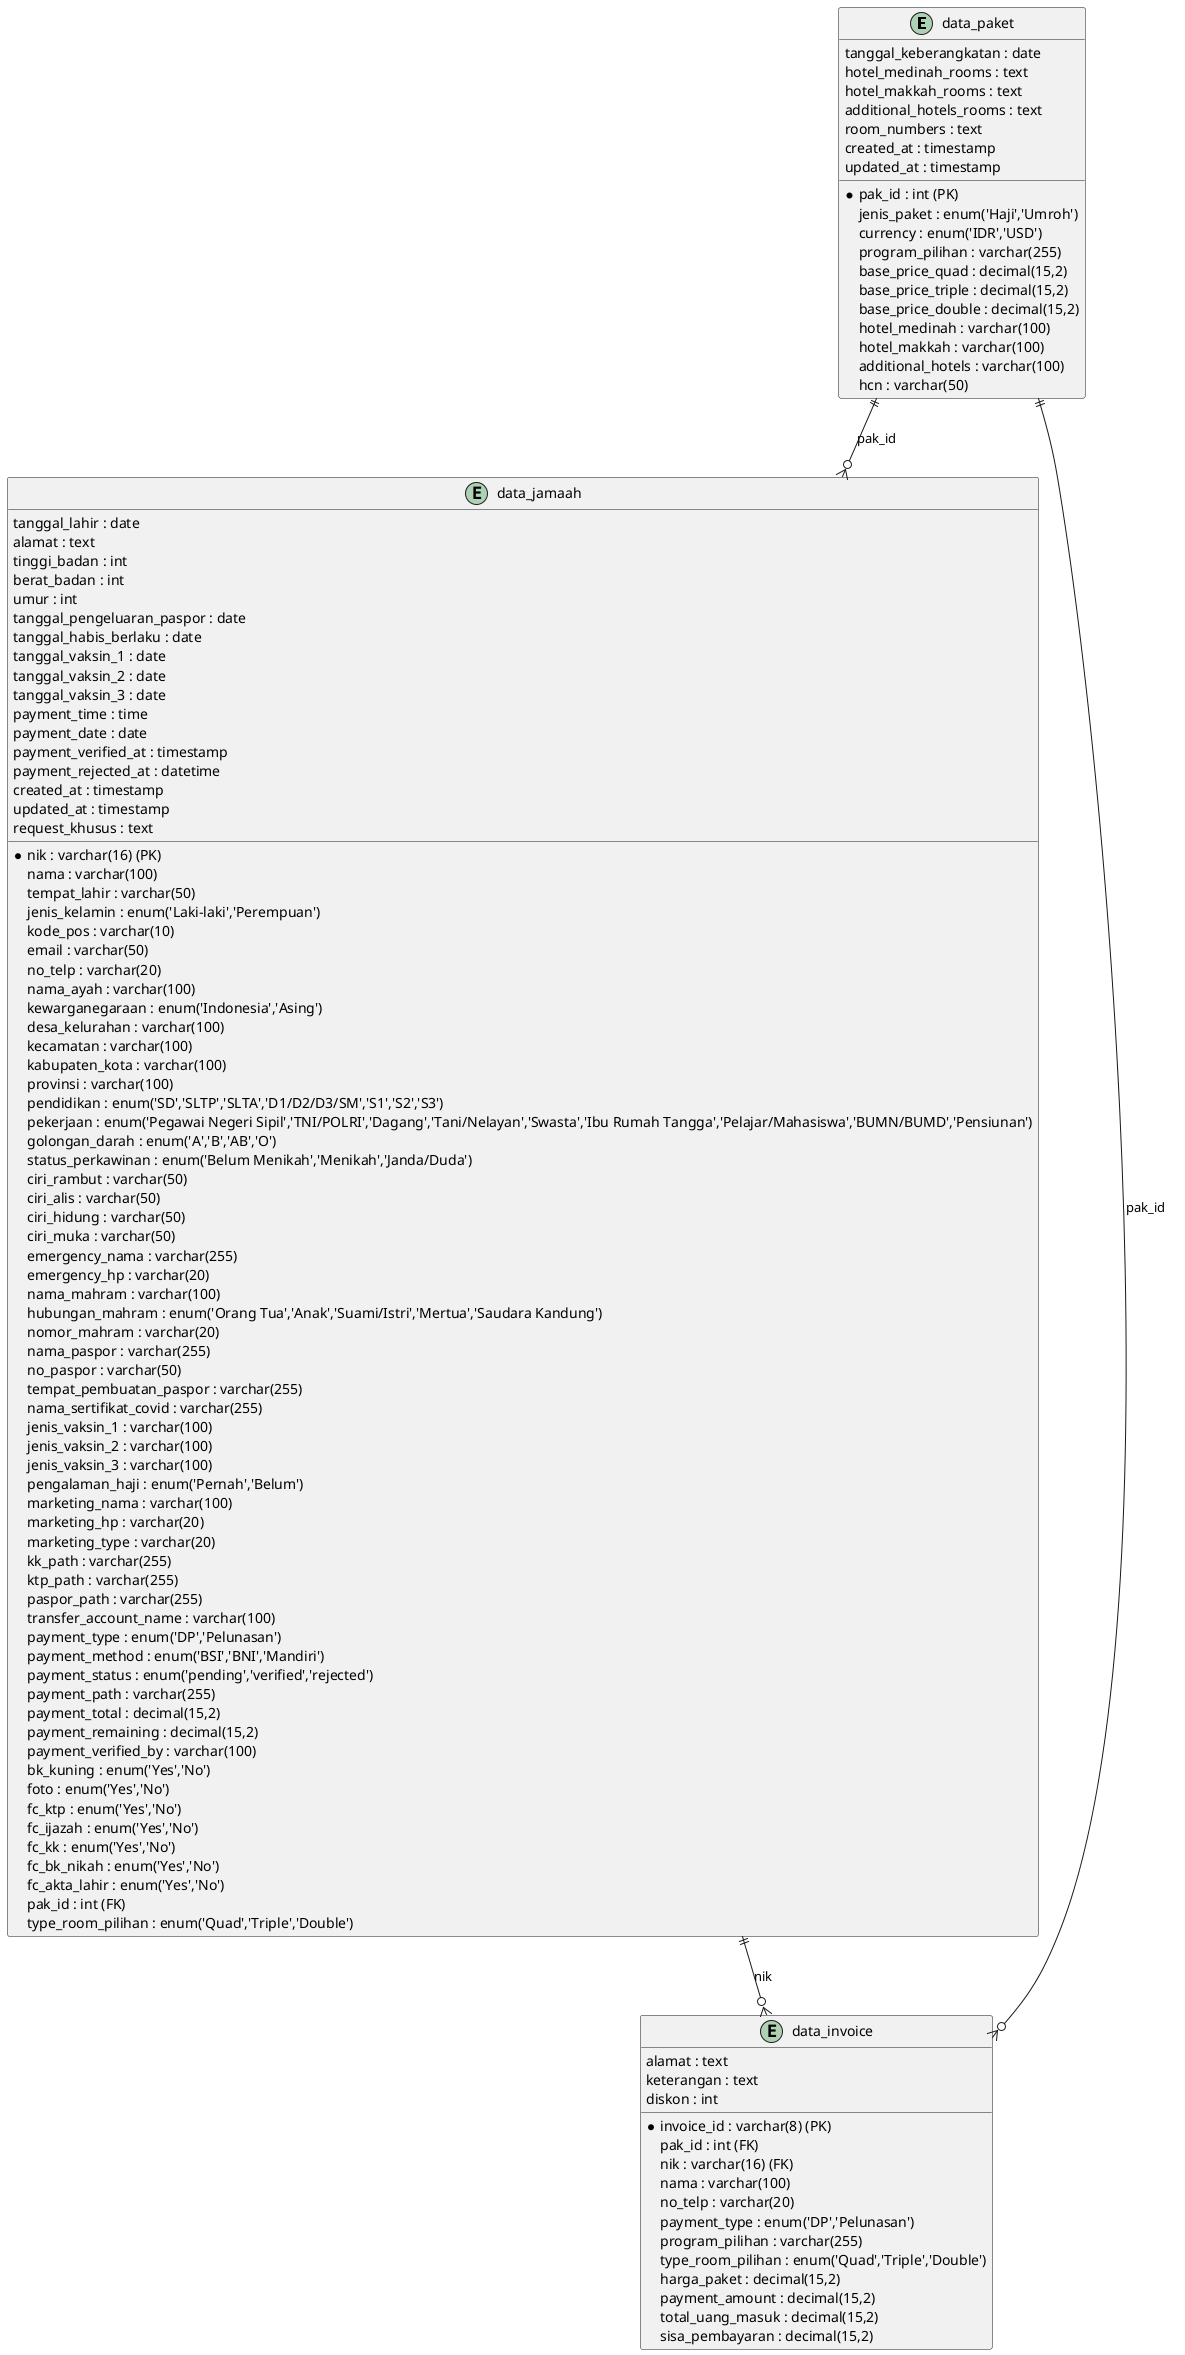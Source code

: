 @startuml data_miw
' Database Sequence Diagram for data_miw (Full Details)

entity "data_paket" as data_paket {
  *pak_id : int (PK)
  jenis_paket : enum('Haji','Umroh')
  currency : enum('IDR','USD')
  program_pilihan : varchar(255)
  tanggal_keberangkatan : date
  base_price_quad : decimal(15,2)
  base_price_triple : decimal(15,2)
  base_price_double : decimal(15,2)
  hotel_medinah : varchar(100)
  hotel_makkah : varchar(100)
  additional_hotels : varchar(100)
  hotel_medinah_rooms : text
  hotel_makkah_rooms : text
  additional_hotels_rooms : text
  room_numbers : text
  hcn : varchar(50)
  created_at : timestamp
  updated_at : timestamp
}

entity "data_jamaah" as data_jamaah {
  *nik : varchar(16) (PK)
  nama : varchar(100)
  tempat_lahir : varchar(50)
  tanggal_lahir : date
  jenis_kelamin : enum('Laki-laki','Perempuan')
  alamat : text
  kode_pos : varchar(10)
  email : varchar(50)
  no_telp : varchar(20)
  tinggi_badan : int
  berat_badan : int
  nama_ayah : varchar(100)
  umur : int
  kewarganegaraan : enum('Indonesia','Asing')
  desa_kelurahan : varchar(100)
  kecamatan : varchar(100)
  kabupaten_kota : varchar(100)
  provinsi : varchar(100)
  pendidikan : enum('SD','SLTP','SLTA','D1/D2/D3/SM','S1','S2','S3')
  pekerjaan : enum('Pegawai Negeri Sipil','TNI/POLRI','Dagang','Tani/Nelayan','Swasta','Ibu Rumah Tangga','Pelajar/Mahasiswa','BUMN/BUMD','Pensiunan')
  golongan_darah : enum('A','B','AB','O')
  status_perkawinan : enum('Belum Menikah','Menikah','Janda/Duda')
  ciri_rambut : varchar(50)
  ciri_alis : varchar(50)
  ciri_hidung : varchar(50)
  ciri_muka : varchar(50)
  emergency_nama : varchar(255)
  emergency_hp : varchar(20)
  nama_mahram : varchar(100)
  hubungan_mahram : enum('Orang Tua','Anak','Suami/Istri','Mertua','Saudara Kandung')
  nomor_mahram : varchar(20)
  nama_paspor : varchar(255)
  no_paspor : varchar(50)
  tempat_pembuatan_paspor : varchar(255)
  tanggal_pengeluaran_paspor : date
  tanggal_habis_berlaku : date
  nama_sertifikat_covid : varchar(255)
  jenis_vaksin_1 : varchar(100)
  jenis_vaksin_2 : varchar(100)
  jenis_vaksin_3 : varchar(100)
  tanggal_vaksin_1 : date
  tanggal_vaksin_2 : date
  tanggal_vaksin_3 : date
  pengalaman_haji : enum('Pernah','Belum')
  marketing_nama : varchar(100)
  marketing_hp : varchar(20)
  marketing_type : varchar(20)
  kk_path : varchar(255)
  ktp_path : varchar(255)
  paspor_path : varchar(255)
  transfer_account_name : varchar(100)
  payment_time : time
  payment_date : date
  payment_type : enum('DP','Pelunasan')
  payment_method : enum('BSI','BNI','Mandiri')
  payment_status : enum('pending','verified','rejected')
  payment_path : varchar(255)
  payment_total : decimal(15,2)
  payment_remaining : decimal(15,2)
  payment_verified_at : timestamp
  payment_rejected_at : datetime
  payment_verified_by : varchar(100)
  bk_kuning : enum('Yes','No')
  foto : enum('Yes','No')
  fc_ktp : enum('Yes','No')
  fc_ijazah : enum('Yes','No')
  fc_kk : enum('Yes','No')
  fc_bk_nikah : enum('Yes','No')
  fc_akta_lahir : enum('Yes','No')
  created_at : timestamp
  updated_at : timestamp
  pak_id : int (FK)
  type_room_pilihan : enum('Quad','Triple','Double')
  request_khusus : text
}

entity "data_invoice" as data_invoice {
  *invoice_id : varchar(8) (PK)
  pak_id : int (FK)
  nik : varchar(16) (FK)
  nama : varchar(100)
  alamat : text
  no_telp : varchar(20)
  keterangan : text
  payment_type : enum('DP','Pelunasan')
  program_pilihan : varchar(255)
  type_room_pilihan : enum('Quad','Triple','Double')
  harga_paket : decimal(15,2)
  payment_amount : decimal(15,2)
  diskon : int
  total_uang_masuk : decimal(15,2)
  sisa_pembayaran : decimal(15,2)
}

data_paket ||--o{ data_jamaah : "pak_id"
data_paket ||--o{ data_invoice : "pak_id"
data_jamaah ||--o{ data_invoice : "nik"
@enduml
